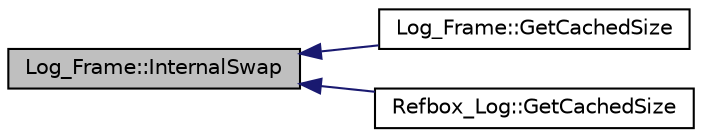 digraph "Log_Frame::InternalSwap"
{
 // INTERACTIVE_SVG=YES
  edge [fontname="Helvetica",fontsize="10",labelfontname="Helvetica",labelfontsize="10"];
  node [fontname="Helvetica",fontsize="10",shape=record];
  rankdir="LR";
  Node1 [label="Log_Frame::InternalSwap",height=0.2,width=0.4,color="black", fillcolor="grey75", style="filled", fontcolor="black"];
  Node1 -> Node2 [dir="back",color="midnightblue",fontsize="10",style="solid",fontname="Helvetica"];
  Node2 [label="Log_Frame::GetCachedSize",height=0.2,width=0.4,color="black", fillcolor="white", style="filled",URL="$da/d8c/class_log___frame.html#a2cff3db1be0b86487dd680fb7b393a65"];
  Node1 -> Node3 [dir="back",color="midnightblue",fontsize="10",style="solid",fontname="Helvetica"];
  Node3 [label="Refbox_Log::GetCachedSize",height=0.2,width=0.4,color="black", fillcolor="white", style="filled",URL="$df/dfa/class_refbox___log.html#a8de24da9cb1b65995e77f178e1e640ab"];
}
